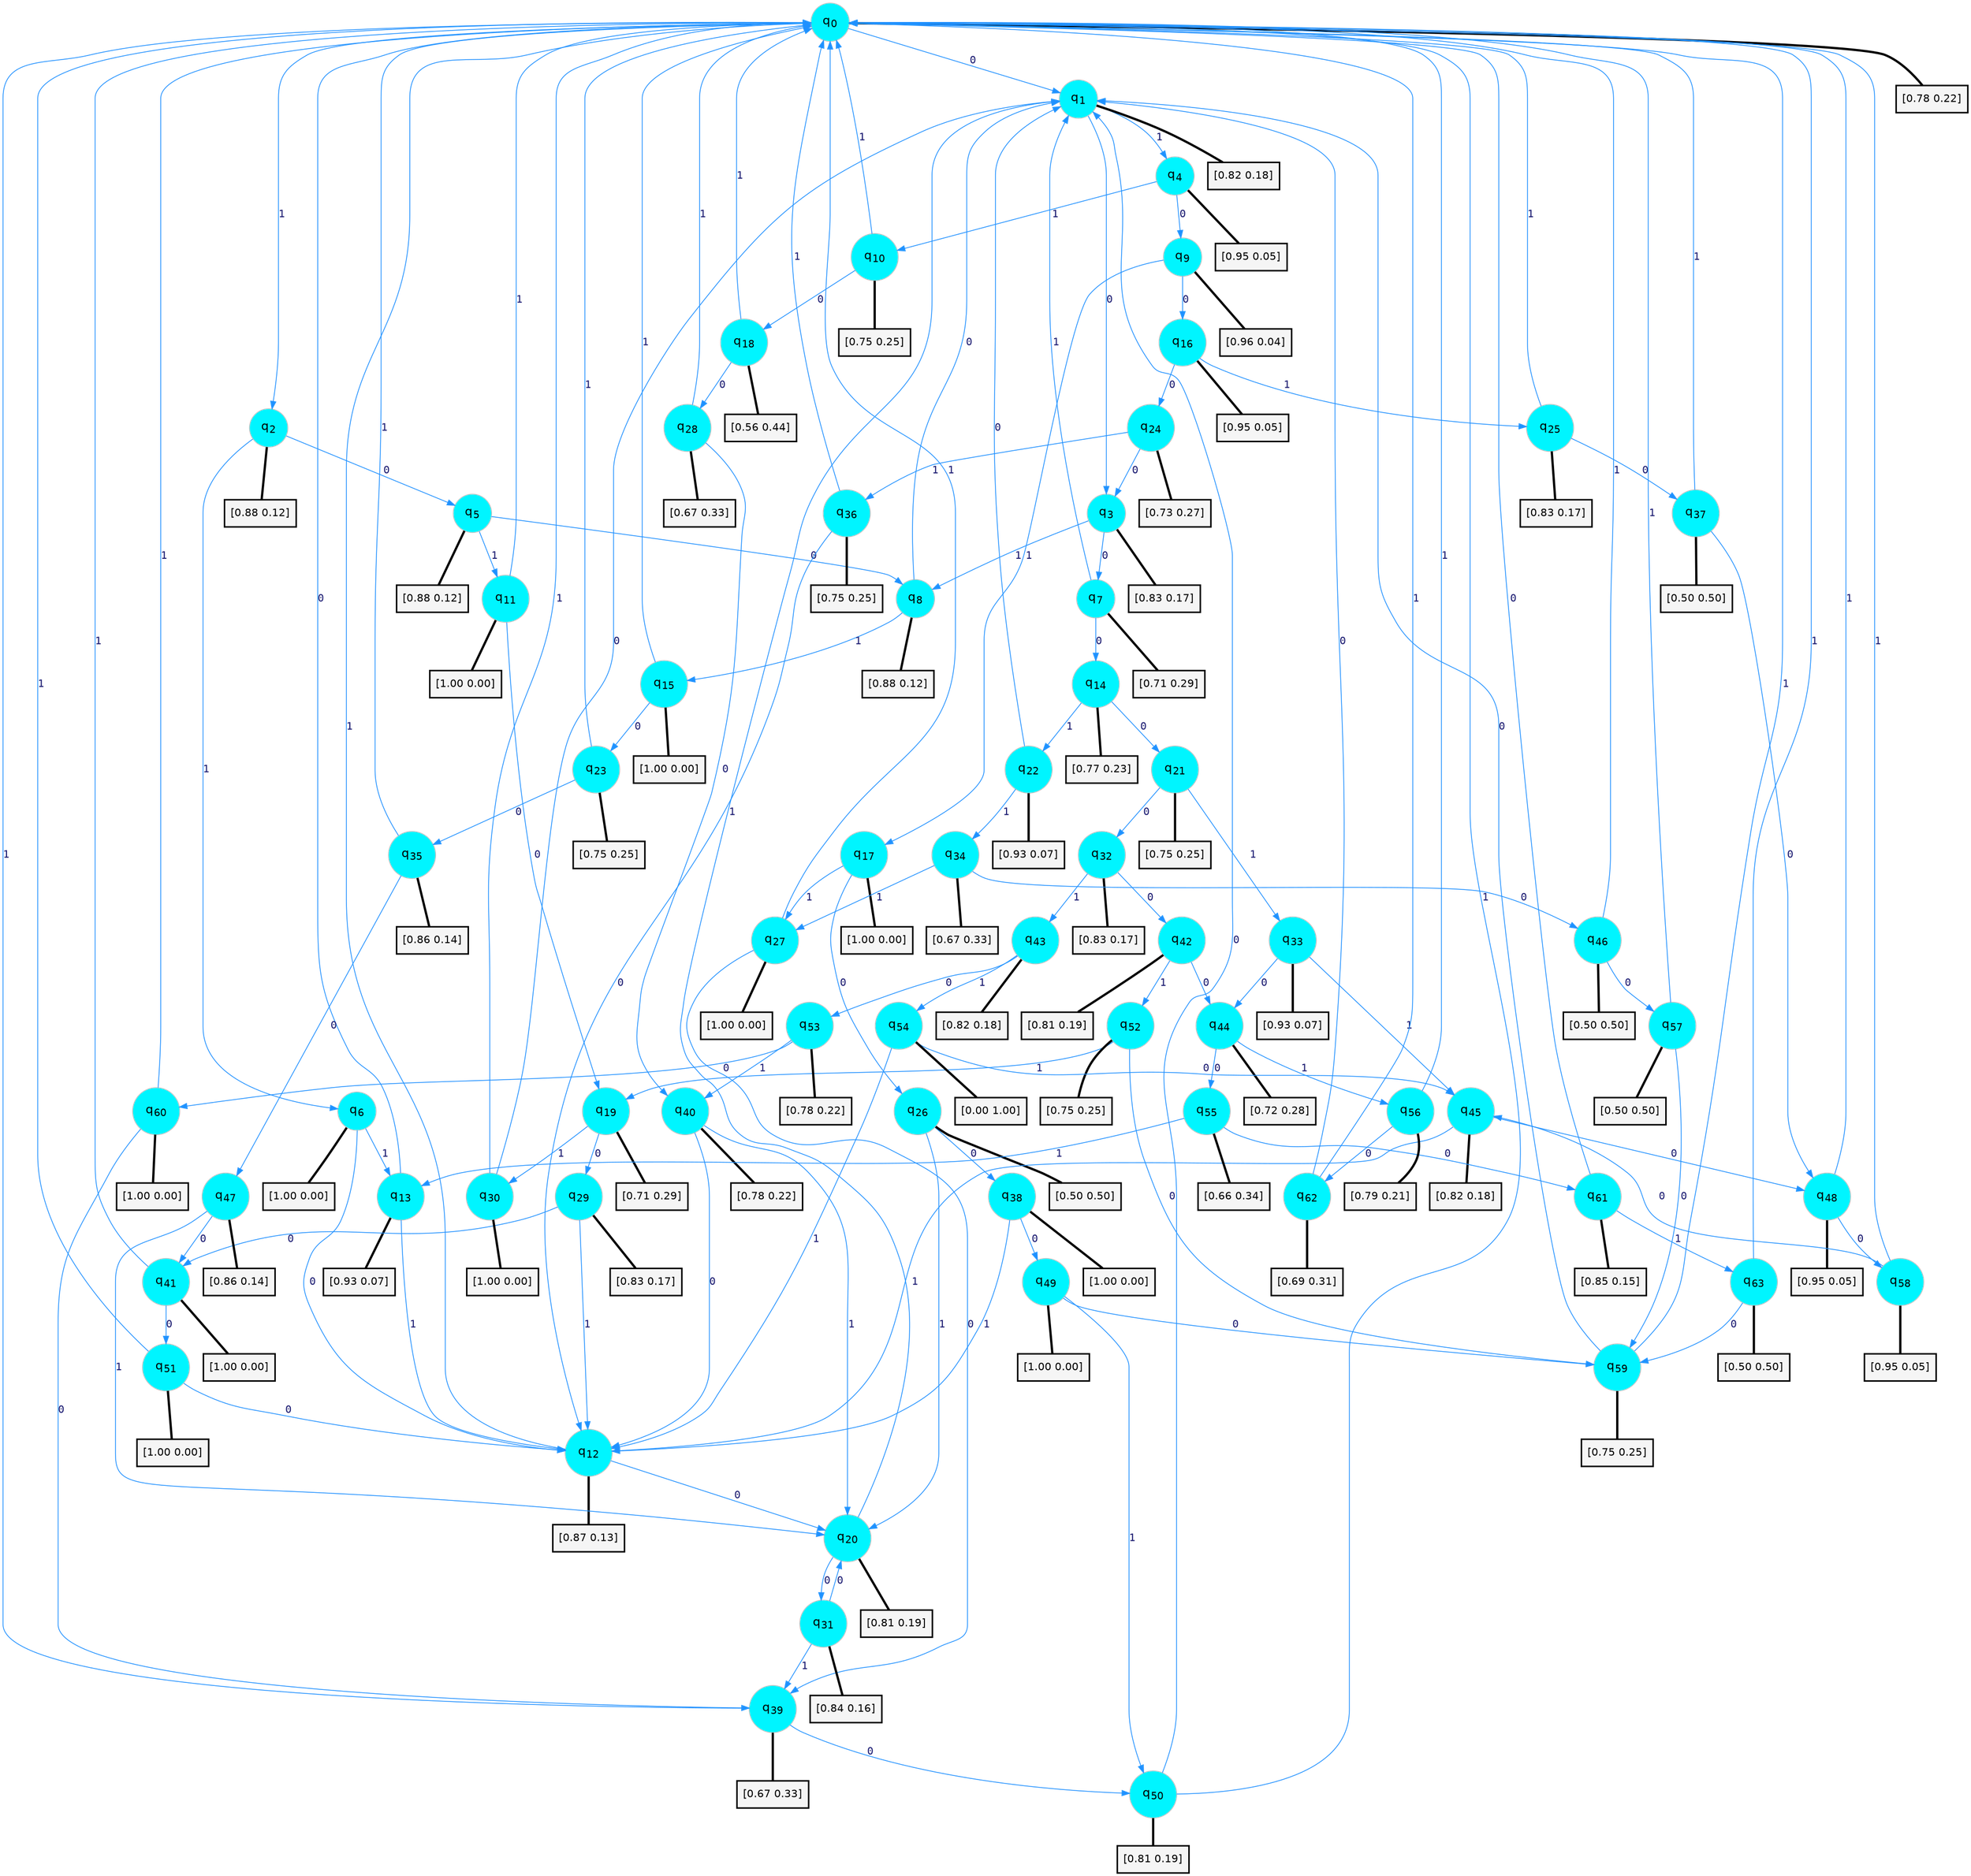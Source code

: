digraph G {
graph [
bgcolor=transparent, dpi=300, rankdir=TD, size="40,25"];
node [
color=gray, fillcolor=turquoise1, fontcolor=black, fontname=Helvetica, fontsize=16, fontweight=bold, shape=circle, style=filled];
edge [
arrowsize=1, color=dodgerblue1, fontcolor=midnightblue, fontname=courier, fontweight=bold, penwidth=1, style=solid, weight=20];
0[label=<q<SUB>0</SUB>>];
1[label=<q<SUB>1</SUB>>];
2[label=<q<SUB>2</SUB>>];
3[label=<q<SUB>3</SUB>>];
4[label=<q<SUB>4</SUB>>];
5[label=<q<SUB>5</SUB>>];
6[label=<q<SUB>6</SUB>>];
7[label=<q<SUB>7</SUB>>];
8[label=<q<SUB>8</SUB>>];
9[label=<q<SUB>9</SUB>>];
10[label=<q<SUB>10</SUB>>];
11[label=<q<SUB>11</SUB>>];
12[label=<q<SUB>12</SUB>>];
13[label=<q<SUB>13</SUB>>];
14[label=<q<SUB>14</SUB>>];
15[label=<q<SUB>15</SUB>>];
16[label=<q<SUB>16</SUB>>];
17[label=<q<SUB>17</SUB>>];
18[label=<q<SUB>18</SUB>>];
19[label=<q<SUB>19</SUB>>];
20[label=<q<SUB>20</SUB>>];
21[label=<q<SUB>21</SUB>>];
22[label=<q<SUB>22</SUB>>];
23[label=<q<SUB>23</SUB>>];
24[label=<q<SUB>24</SUB>>];
25[label=<q<SUB>25</SUB>>];
26[label=<q<SUB>26</SUB>>];
27[label=<q<SUB>27</SUB>>];
28[label=<q<SUB>28</SUB>>];
29[label=<q<SUB>29</SUB>>];
30[label=<q<SUB>30</SUB>>];
31[label=<q<SUB>31</SUB>>];
32[label=<q<SUB>32</SUB>>];
33[label=<q<SUB>33</SUB>>];
34[label=<q<SUB>34</SUB>>];
35[label=<q<SUB>35</SUB>>];
36[label=<q<SUB>36</SUB>>];
37[label=<q<SUB>37</SUB>>];
38[label=<q<SUB>38</SUB>>];
39[label=<q<SUB>39</SUB>>];
40[label=<q<SUB>40</SUB>>];
41[label=<q<SUB>41</SUB>>];
42[label=<q<SUB>42</SUB>>];
43[label=<q<SUB>43</SUB>>];
44[label=<q<SUB>44</SUB>>];
45[label=<q<SUB>45</SUB>>];
46[label=<q<SUB>46</SUB>>];
47[label=<q<SUB>47</SUB>>];
48[label=<q<SUB>48</SUB>>];
49[label=<q<SUB>49</SUB>>];
50[label=<q<SUB>50</SUB>>];
51[label=<q<SUB>51</SUB>>];
52[label=<q<SUB>52</SUB>>];
53[label=<q<SUB>53</SUB>>];
54[label=<q<SUB>54</SUB>>];
55[label=<q<SUB>55</SUB>>];
56[label=<q<SUB>56</SUB>>];
57[label=<q<SUB>57</SUB>>];
58[label=<q<SUB>58</SUB>>];
59[label=<q<SUB>59</SUB>>];
60[label=<q<SUB>60</SUB>>];
61[label=<q<SUB>61</SUB>>];
62[label=<q<SUB>62</SUB>>];
63[label=<q<SUB>63</SUB>>];
64[label="[0.78 0.22]", shape=box,fontcolor=black, fontname=Helvetica, fontsize=14, penwidth=2, fillcolor=whitesmoke,color=black];
65[label="[0.82 0.18]", shape=box,fontcolor=black, fontname=Helvetica, fontsize=14, penwidth=2, fillcolor=whitesmoke,color=black];
66[label="[0.88 0.12]", shape=box,fontcolor=black, fontname=Helvetica, fontsize=14, penwidth=2, fillcolor=whitesmoke,color=black];
67[label="[0.83 0.17]", shape=box,fontcolor=black, fontname=Helvetica, fontsize=14, penwidth=2, fillcolor=whitesmoke,color=black];
68[label="[0.95 0.05]", shape=box,fontcolor=black, fontname=Helvetica, fontsize=14, penwidth=2, fillcolor=whitesmoke,color=black];
69[label="[0.88 0.12]", shape=box,fontcolor=black, fontname=Helvetica, fontsize=14, penwidth=2, fillcolor=whitesmoke,color=black];
70[label="[1.00 0.00]", shape=box,fontcolor=black, fontname=Helvetica, fontsize=14, penwidth=2, fillcolor=whitesmoke,color=black];
71[label="[0.71 0.29]", shape=box,fontcolor=black, fontname=Helvetica, fontsize=14, penwidth=2, fillcolor=whitesmoke,color=black];
72[label="[0.88 0.12]", shape=box,fontcolor=black, fontname=Helvetica, fontsize=14, penwidth=2, fillcolor=whitesmoke,color=black];
73[label="[0.96 0.04]", shape=box,fontcolor=black, fontname=Helvetica, fontsize=14, penwidth=2, fillcolor=whitesmoke,color=black];
74[label="[0.75 0.25]", shape=box,fontcolor=black, fontname=Helvetica, fontsize=14, penwidth=2, fillcolor=whitesmoke,color=black];
75[label="[1.00 0.00]", shape=box,fontcolor=black, fontname=Helvetica, fontsize=14, penwidth=2, fillcolor=whitesmoke,color=black];
76[label="[0.87 0.13]", shape=box,fontcolor=black, fontname=Helvetica, fontsize=14, penwidth=2, fillcolor=whitesmoke,color=black];
77[label="[0.93 0.07]", shape=box,fontcolor=black, fontname=Helvetica, fontsize=14, penwidth=2, fillcolor=whitesmoke,color=black];
78[label="[0.77 0.23]", shape=box,fontcolor=black, fontname=Helvetica, fontsize=14, penwidth=2, fillcolor=whitesmoke,color=black];
79[label="[1.00 0.00]", shape=box,fontcolor=black, fontname=Helvetica, fontsize=14, penwidth=2, fillcolor=whitesmoke,color=black];
80[label="[0.95 0.05]", shape=box,fontcolor=black, fontname=Helvetica, fontsize=14, penwidth=2, fillcolor=whitesmoke,color=black];
81[label="[1.00 0.00]", shape=box,fontcolor=black, fontname=Helvetica, fontsize=14, penwidth=2, fillcolor=whitesmoke,color=black];
82[label="[0.56 0.44]", shape=box,fontcolor=black, fontname=Helvetica, fontsize=14, penwidth=2, fillcolor=whitesmoke,color=black];
83[label="[0.71 0.29]", shape=box,fontcolor=black, fontname=Helvetica, fontsize=14, penwidth=2, fillcolor=whitesmoke,color=black];
84[label="[0.81 0.19]", shape=box,fontcolor=black, fontname=Helvetica, fontsize=14, penwidth=2, fillcolor=whitesmoke,color=black];
85[label="[0.75 0.25]", shape=box,fontcolor=black, fontname=Helvetica, fontsize=14, penwidth=2, fillcolor=whitesmoke,color=black];
86[label="[0.93 0.07]", shape=box,fontcolor=black, fontname=Helvetica, fontsize=14, penwidth=2, fillcolor=whitesmoke,color=black];
87[label="[0.75 0.25]", shape=box,fontcolor=black, fontname=Helvetica, fontsize=14, penwidth=2, fillcolor=whitesmoke,color=black];
88[label="[0.73 0.27]", shape=box,fontcolor=black, fontname=Helvetica, fontsize=14, penwidth=2, fillcolor=whitesmoke,color=black];
89[label="[0.83 0.17]", shape=box,fontcolor=black, fontname=Helvetica, fontsize=14, penwidth=2, fillcolor=whitesmoke,color=black];
90[label="[0.50 0.50]", shape=box,fontcolor=black, fontname=Helvetica, fontsize=14, penwidth=2, fillcolor=whitesmoke,color=black];
91[label="[1.00 0.00]", shape=box,fontcolor=black, fontname=Helvetica, fontsize=14, penwidth=2, fillcolor=whitesmoke,color=black];
92[label="[0.67 0.33]", shape=box,fontcolor=black, fontname=Helvetica, fontsize=14, penwidth=2, fillcolor=whitesmoke,color=black];
93[label="[0.83 0.17]", shape=box,fontcolor=black, fontname=Helvetica, fontsize=14, penwidth=2, fillcolor=whitesmoke,color=black];
94[label="[1.00 0.00]", shape=box,fontcolor=black, fontname=Helvetica, fontsize=14, penwidth=2, fillcolor=whitesmoke,color=black];
95[label="[0.84 0.16]", shape=box,fontcolor=black, fontname=Helvetica, fontsize=14, penwidth=2, fillcolor=whitesmoke,color=black];
96[label="[0.83 0.17]", shape=box,fontcolor=black, fontname=Helvetica, fontsize=14, penwidth=2, fillcolor=whitesmoke,color=black];
97[label="[0.93 0.07]", shape=box,fontcolor=black, fontname=Helvetica, fontsize=14, penwidth=2, fillcolor=whitesmoke,color=black];
98[label="[0.67 0.33]", shape=box,fontcolor=black, fontname=Helvetica, fontsize=14, penwidth=2, fillcolor=whitesmoke,color=black];
99[label="[0.86 0.14]", shape=box,fontcolor=black, fontname=Helvetica, fontsize=14, penwidth=2, fillcolor=whitesmoke,color=black];
100[label="[0.75 0.25]", shape=box,fontcolor=black, fontname=Helvetica, fontsize=14, penwidth=2, fillcolor=whitesmoke,color=black];
101[label="[0.50 0.50]", shape=box,fontcolor=black, fontname=Helvetica, fontsize=14, penwidth=2, fillcolor=whitesmoke,color=black];
102[label="[1.00 0.00]", shape=box,fontcolor=black, fontname=Helvetica, fontsize=14, penwidth=2, fillcolor=whitesmoke,color=black];
103[label="[0.67 0.33]", shape=box,fontcolor=black, fontname=Helvetica, fontsize=14, penwidth=2, fillcolor=whitesmoke,color=black];
104[label="[0.78 0.22]", shape=box,fontcolor=black, fontname=Helvetica, fontsize=14, penwidth=2, fillcolor=whitesmoke,color=black];
105[label="[1.00 0.00]", shape=box,fontcolor=black, fontname=Helvetica, fontsize=14, penwidth=2, fillcolor=whitesmoke,color=black];
106[label="[0.81 0.19]", shape=box,fontcolor=black, fontname=Helvetica, fontsize=14, penwidth=2, fillcolor=whitesmoke,color=black];
107[label="[0.82 0.18]", shape=box,fontcolor=black, fontname=Helvetica, fontsize=14, penwidth=2, fillcolor=whitesmoke,color=black];
108[label="[0.72 0.28]", shape=box,fontcolor=black, fontname=Helvetica, fontsize=14, penwidth=2, fillcolor=whitesmoke,color=black];
109[label="[0.82 0.18]", shape=box,fontcolor=black, fontname=Helvetica, fontsize=14, penwidth=2, fillcolor=whitesmoke,color=black];
110[label="[0.50 0.50]", shape=box,fontcolor=black, fontname=Helvetica, fontsize=14, penwidth=2, fillcolor=whitesmoke,color=black];
111[label="[0.86 0.14]", shape=box,fontcolor=black, fontname=Helvetica, fontsize=14, penwidth=2, fillcolor=whitesmoke,color=black];
112[label="[0.95 0.05]", shape=box,fontcolor=black, fontname=Helvetica, fontsize=14, penwidth=2, fillcolor=whitesmoke,color=black];
113[label="[1.00 0.00]", shape=box,fontcolor=black, fontname=Helvetica, fontsize=14, penwidth=2, fillcolor=whitesmoke,color=black];
114[label="[0.81 0.19]", shape=box,fontcolor=black, fontname=Helvetica, fontsize=14, penwidth=2, fillcolor=whitesmoke,color=black];
115[label="[1.00 0.00]", shape=box,fontcolor=black, fontname=Helvetica, fontsize=14, penwidth=2, fillcolor=whitesmoke,color=black];
116[label="[0.75 0.25]", shape=box,fontcolor=black, fontname=Helvetica, fontsize=14, penwidth=2, fillcolor=whitesmoke,color=black];
117[label="[0.78 0.22]", shape=box,fontcolor=black, fontname=Helvetica, fontsize=14, penwidth=2, fillcolor=whitesmoke,color=black];
118[label="[0.00 1.00]", shape=box,fontcolor=black, fontname=Helvetica, fontsize=14, penwidth=2, fillcolor=whitesmoke,color=black];
119[label="[0.66 0.34]", shape=box,fontcolor=black, fontname=Helvetica, fontsize=14, penwidth=2, fillcolor=whitesmoke,color=black];
120[label="[0.79 0.21]", shape=box,fontcolor=black, fontname=Helvetica, fontsize=14, penwidth=2, fillcolor=whitesmoke,color=black];
121[label="[0.50 0.50]", shape=box,fontcolor=black, fontname=Helvetica, fontsize=14, penwidth=2, fillcolor=whitesmoke,color=black];
122[label="[0.95 0.05]", shape=box,fontcolor=black, fontname=Helvetica, fontsize=14, penwidth=2, fillcolor=whitesmoke,color=black];
123[label="[0.75 0.25]", shape=box,fontcolor=black, fontname=Helvetica, fontsize=14, penwidth=2, fillcolor=whitesmoke,color=black];
124[label="[1.00 0.00]", shape=box,fontcolor=black, fontname=Helvetica, fontsize=14, penwidth=2, fillcolor=whitesmoke,color=black];
125[label="[0.85 0.15]", shape=box,fontcolor=black, fontname=Helvetica, fontsize=14, penwidth=2, fillcolor=whitesmoke,color=black];
126[label="[0.69 0.31]", shape=box,fontcolor=black, fontname=Helvetica, fontsize=14, penwidth=2, fillcolor=whitesmoke,color=black];
127[label="[0.50 0.50]", shape=box,fontcolor=black, fontname=Helvetica, fontsize=14, penwidth=2, fillcolor=whitesmoke,color=black];
0->1 [label=0];
0->2 [label=1];
0->64 [arrowhead=none, penwidth=3,color=black];
1->3 [label=0];
1->4 [label=1];
1->65 [arrowhead=none, penwidth=3,color=black];
2->5 [label=0];
2->6 [label=1];
2->66 [arrowhead=none, penwidth=3,color=black];
3->7 [label=0];
3->8 [label=1];
3->67 [arrowhead=none, penwidth=3,color=black];
4->9 [label=0];
4->10 [label=1];
4->68 [arrowhead=none, penwidth=3,color=black];
5->8 [label=0];
5->11 [label=1];
5->69 [arrowhead=none, penwidth=3,color=black];
6->12 [label=0];
6->13 [label=1];
6->70 [arrowhead=none, penwidth=3,color=black];
7->14 [label=0];
7->1 [label=1];
7->71 [arrowhead=none, penwidth=3,color=black];
8->1 [label=0];
8->15 [label=1];
8->72 [arrowhead=none, penwidth=3,color=black];
9->16 [label=0];
9->17 [label=1];
9->73 [arrowhead=none, penwidth=3,color=black];
10->18 [label=0];
10->0 [label=1];
10->74 [arrowhead=none, penwidth=3,color=black];
11->19 [label=0];
11->0 [label=1];
11->75 [arrowhead=none, penwidth=3,color=black];
12->20 [label=0];
12->0 [label=1];
12->76 [arrowhead=none, penwidth=3,color=black];
13->0 [label=0];
13->12 [label=1];
13->77 [arrowhead=none, penwidth=3,color=black];
14->21 [label=0];
14->22 [label=1];
14->78 [arrowhead=none, penwidth=3,color=black];
15->23 [label=0];
15->0 [label=1];
15->79 [arrowhead=none, penwidth=3,color=black];
16->24 [label=0];
16->25 [label=1];
16->80 [arrowhead=none, penwidth=3,color=black];
17->26 [label=0];
17->27 [label=1];
17->81 [arrowhead=none, penwidth=3,color=black];
18->28 [label=0];
18->0 [label=1];
18->82 [arrowhead=none, penwidth=3,color=black];
19->29 [label=0];
19->30 [label=1];
19->83 [arrowhead=none, penwidth=3,color=black];
20->31 [label=0];
20->1 [label=1];
20->84 [arrowhead=none, penwidth=3,color=black];
21->32 [label=0];
21->33 [label=1];
21->85 [arrowhead=none, penwidth=3,color=black];
22->1 [label=0];
22->34 [label=1];
22->86 [arrowhead=none, penwidth=3,color=black];
23->35 [label=0];
23->0 [label=1];
23->87 [arrowhead=none, penwidth=3,color=black];
24->3 [label=0];
24->36 [label=1];
24->88 [arrowhead=none, penwidth=3,color=black];
25->37 [label=0];
25->0 [label=1];
25->89 [arrowhead=none, penwidth=3,color=black];
26->38 [label=0];
26->20 [label=1];
26->90 [arrowhead=none, penwidth=3,color=black];
27->39 [label=0];
27->0 [label=1];
27->91 [arrowhead=none, penwidth=3,color=black];
28->40 [label=0];
28->0 [label=1];
28->92 [arrowhead=none, penwidth=3,color=black];
29->41 [label=0];
29->12 [label=1];
29->93 [arrowhead=none, penwidth=3,color=black];
30->1 [label=0];
30->0 [label=1];
30->94 [arrowhead=none, penwidth=3,color=black];
31->20 [label=0];
31->39 [label=1];
31->95 [arrowhead=none, penwidth=3,color=black];
32->42 [label=0];
32->43 [label=1];
32->96 [arrowhead=none, penwidth=3,color=black];
33->44 [label=0];
33->45 [label=1];
33->97 [arrowhead=none, penwidth=3,color=black];
34->46 [label=0];
34->27 [label=1];
34->98 [arrowhead=none, penwidth=3,color=black];
35->47 [label=0];
35->0 [label=1];
35->99 [arrowhead=none, penwidth=3,color=black];
36->12 [label=0];
36->0 [label=1];
36->100 [arrowhead=none, penwidth=3,color=black];
37->48 [label=0];
37->0 [label=1];
37->101 [arrowhead=none, penwidth=3,color=black];
38->49 [label=0];
38->12 [label=1];
38->102 [arrowhead=none, penwidth=3,color=black];
39->50 [label=0];
39->0 [label=1];
39->103 [arrowhead=none, penwidth=3,color=black];
40->12 [label=0];
40->20 [label=1];
40->104 [arrowhead=none, penwidth=3,color=black];
41->51 [label=0];
41->0 [label=1];
41->105 [arrowhead=none, penwidth=3,color=black];
42->44 [label=0];
42->52 [label=1];
42->106 [arrowhead=none, penwidth=3,color=black];
43->53 [label=0];
43->54 [label=1];
43->107 [arrowhead=none, penwidth=3,color=black];
44->55 [label=0];
44->56 [label=1];
44->108 [arrowhead=none, penwidth=3,color=black];
45->48 [label=0];
45->12 [label=1];
45->109 [arrowhead=none, penwidth=3,color=black];
46->57 [label=0];
46->0 [label=1];
46->110 [arrowhead=none, penwidth=3,color=black];
47->41 [label=0];
47->20 [label=1];
47->111 [arrowhead=none, penwidth=3,color=black];
48->58 [label=0];
48->0 [label=1];
48->112 [arrowhead=none, penwidth=3,color=black];
49->59 [label=0];
49->50 [label=1];
49->113 [arrowhead=none, penwidth=3,color=black];
50->1 [label=0];
50->0 [label=1];
50->114 [arrowhead=none, penwidth=3,color=black];
51->12 [label=0];
51->0 [label=1];
51->115 [arrowhead=none, penwidth=3,color=black];
52->59 [label=0];
52->19 [label=1];
52->116 [arrowhead=none, penwidth=3,color=black];
53->60 [label=0];
53->40 [label=1];
53->117 [arrowhead=none, penwidth=3,color=black];
54->45 [label=0];
54->12 [label=1];
54->118 [arrowhead=none, penwidth=3,color=black];
55->61 [label=0];
55->13 [label=1];
55->119 [arrowhead=none, penwidth=3,color=black];
56->62 [label=0];
56->0 [label=1];
56->120 [arrowhead=none, penwidth=3,color=black];
57->59 [label=0];
57->0 [label=1];
57->121 [arrowhead=none, penwidth=3,color=black];
58->45 [label=0];
58->0 [label=1];
58->122 [arrowhead=none, penwidth=3,color=black];
59->1 [label=0];
59->0 [label=1];
59->123 [arrowhead=none, penwidth=3,color=black];
60->39 [label=0];
60->0 [label=1];
60->124 [arrowhead=none, penwidth=3,color=black];
61->0 [label=0];
61->63 [label=1];
61->125 [arrowhead=none, penwidth=3,color=black];
62->1 [label=0];
62->0 [label=1];
62->126 [arrowhead=none, penwidth=3,color=black];
63->59 [label=0];
63->0 [label=1];
63->127 [arrowhead=none, penwidth=3,color=black];
}
